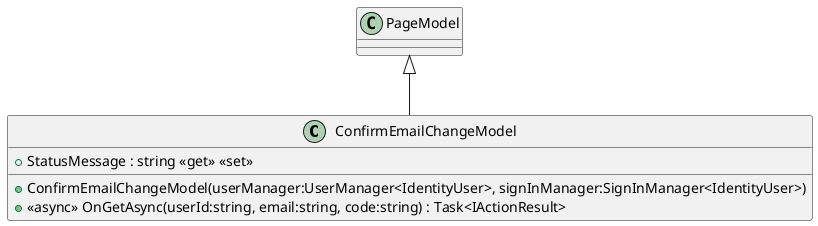 @startuml
class ConfirmEmailChangeModel {
    + ConfirmEmailChangeModel(userManager:UserManager<IdentityUser>, signInManager:SignInManager<IdentityUser>)
    + StatusMessage : string <<get>> <<set>>
    + <<async>> OnGetAsync(userId:string, email:string, code:string) : Task<IActionResult>
}
PageModel <|-- ConfirmEmailChangeModel
@enduml
